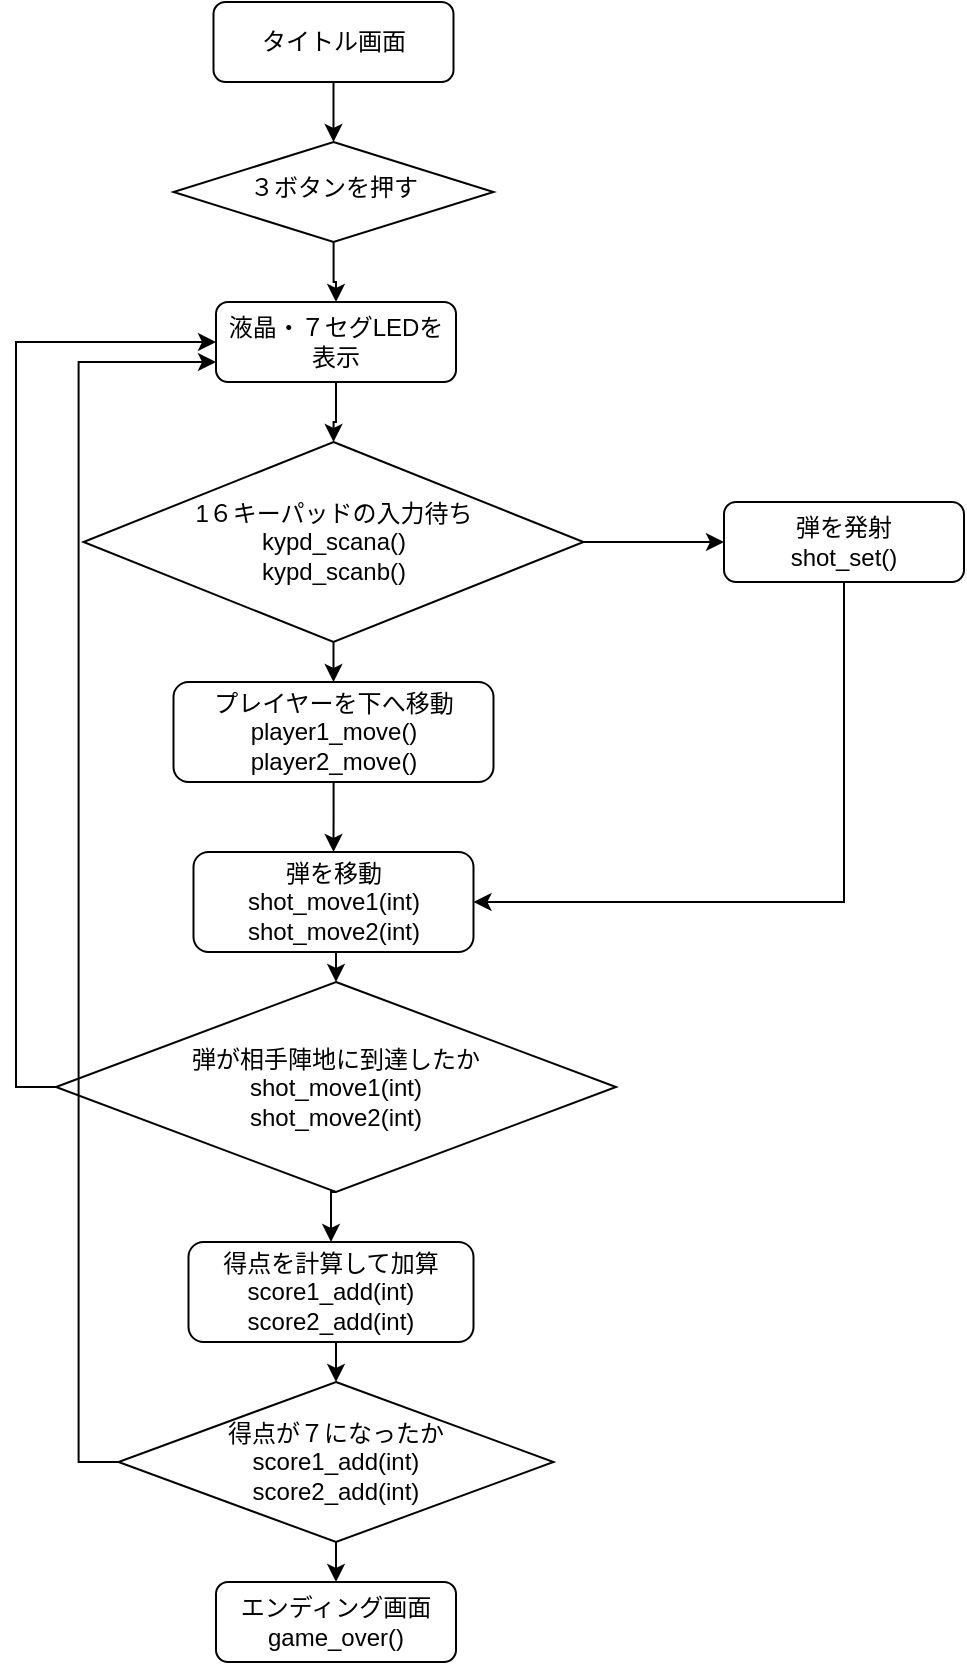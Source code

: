 <mxfile version="25.0.1">
  <diagram id="C5RBs43oDa-KdzZeNtuy" name="Page-1">
    <mxGraphModel dx="993" dy="573" grid="1" gridSize="10" guides="1" tooltips="1" connect="1" arrows="1" fold="1" page="1" pageScale="1" pageWidth="827" pageHeight="1169" math="0" shadow="0">
      <root>
        <mxCell id="WIyWlLk6GJQsqaUBKTNV-0" />
        <mxCell id="WIyWlLk6GJQsqaUBKTNV-1" parent="WIyWlLk6GJQsqaUBKTNV-0" />
        <mxCell id="ANFbqaorEE16aVfxFsnP-38" style="edgeStyle=orthogonalEdgeStyle;rounded=0;orthogonalLoop=1;jettySize=auto;html=1;exitX=0.5;exitY=1;exitDx=0;exitDy=0;entryX=0.5;entryY=0;entryDx=0;entryDy=0;" edge="1" parent="WIyWlLk6GJQsqaUBKTNV-1" source="WIyWlLk6GJQsqaUBKTNV-3" target="WIyWlLk6GJQsqaUBKTNV-6">
          <mxGeometry relative="1" as="geometry" />
        </mxCell>
        <mxCell id="WIyWlLk6GJQsqaUBKTNV-3" value="タイトル画面" style="rounded=1;whiteSpace=wrap;html=1;fontSize=12;glass=0;strokeWidth=1;shadow=0;" parent="WIyWlLk6GJQsqaUBKTNV-1" vertex="1">
          <mxGeometry x="158.75" y="80" width="120" height="40" as="geometry" />
        </mxCell>
        <mxCell id="ANFbqaorEE16aVfxFsnP-6" style="edgeStyle=orthogonalEdgeStyle;rounded=0;orthogonalLoop=1;jettySize=auto;html=1;entryX=0.5;entryY=0;entryDx=0;entryDy=0;" edge="1" parent="WIyWlLk6GJQsqaUBKTNV-1" source="WIyWlLk6GJQsqaUBKTNV-6" target="ANFbqaorEE16aVfxFsnP-5">
          <mxGeometry relative="1" as="geometry" />
        </mxCell>
        <mxCell id="WIyWlLk6GJQsqaUBKTNV-6" value="３ボタンを押す" style="rhombus;whiteSpace=wrap;html=1;shadow=0;fontFamily=Helvetica;fontSize=12;align=center;strokeWidth=1;spacing=6;spacingTop=-4;" parent="WIyWlLk6GJQsqaUBKTNV-1" vertex="1">
          <mxGeometry x="138.75" y="150" width="160" height="50" as="geometry" />
        </mxCell>
        <mxCell id="ANFbqaorEE16aVfxFsnP-9" style="edgeStyle=orthogonalEdgeStyle;rounded=0;orthogonalLoop=1;jettySize=auto;html=1;entryX=0.5;entryY=0;entryDx=0;entryDy=0;" edge="1" parent="WIyWlLk6GJQsqaUBKTNV-1" source="ANFbqaorEE16aVfxFsnP-5" target="ANFbqaorEE16aVfxFsnP-8">
          <mxGeometry relative="1" as="geometry" />
        </mxCell>
        <mxCell id="ANFbqaorEE16aVfxFsnP-5" value="液晶・７セグLEDを表示" style="rounded=1;whiteSpace=wrap;html=1;" vertex="1" parent="WIyWlLk6GJQsqaUBKTNV-1">
          <mxGeometry x="160" y="230" width="120" height="40" as="geometry" />
        </mxCell>
        <mxCell id="ANFbqaorEE16aVfxFsnP-26" style="edgeStyle=orthogonalEdgeStyle;rounded=0;orthogonalLoop=1;jettySize=auto;html=1;exitX=0.5;exitY=1;exitDx=0;exitDy=0;entryX=0.5;entryY=0;entryDx=0;entryDy=0;" edge="1" parent="WIyWlLk6GJQsqaUBKTNV-1" source="ANFbqaorEE16aVfxFsnP-8" target="ANFbqaorEE16aVfxFsnP-12">
          <mxGeometry relative="1" as="geometry" />
        </mxCell>
        <mxCell id="ANFbqaorEE16aVfxFsnP-36" style="edgeStyle=orthogonalEdgeStyle;rounded=0;orthogonalLoop=1;jettySize=auto;html=1;exitX=1;exitY=0.5;exitDx=0;exitDy=0;entryX=0;entryY=0.5;entryDx=0;entryDy=0;" edge="1" parent="WIyWlLk6GJQsqaUBKTNV-1" source="ANFbqaorEE16aVfxFsnP-8" target="ANFbqaorEE16aVfxFsnP-14">
          <mxGeometry relative="1" as="geometry" />
        </mxCell>
        <mxCell id="ANFbqaorEE16aVfxFsnP-8" value="1６キーパッドの入力待ち&lt;div&gt;kypd_scana()&lt;/div&gt;&lt;div&gt;kypd_scanb()&lt;/div&gt;" style="rhombus;whiteSpace=wrap;html=1;" vertex="1" parent="WIyWlLk6GJQsqaUBKTNV-1">
          <mxGeometry x="93.75" y="300" width="250" height="100" as="geometry" />
        </mxCell>
        <mxCell id="ANFbqaorEE16aVfxFsnP-22" style="edgeStyle=orthogonalEdgeStyle;rounded=0;orthogonalLoop=1;jettySize=auto;html=1;entryX=0.5;entryY=0;entryDx=0;entryDy=0;" edge="1" parent="WIyWlLk6GJQsqaUBKTNV-1" source="ANFbqaorEE16aVfxFsnP-12" target="ANFbqaorEE16aVfxFsnP-13">
          <mxGeometry relative="1" as="geometry" />
        </mxCell>
        <mxCell id="ANFbqaorEE16aVfxFsnP-12" value="プレイヤーを下へ移動&lt;div&gt;player1_move()&lt;/div&gt;&lt;div&gt;player2_move()&lt;/div&gt;" style="rounded=1;whiteSpace=wrap;html=1;" vertex="1" parent="WIyWlLk6GJQsqaUBKTNV-1">
          <mxGeometry x="138.75" y="420" width="160" height="50" as="geometry" />
        </mxCell>
        <mxCell id="ANFbqaorEE16aVfxFsnP-39" style="edgeStyle=orthogonalEdgeStyle;rounded=0;orthogonalLoop=1;jettySize=auto;html=1;exitX=0.5;exitY=1;exitDx=0;exitDy=0;entryX=0.5;entryY=0;entryDx=0;entryDy=0;" edge="1" parent="WIyWlLk6GJQsqaUBKTNV-1" source="ANFbqaorEE16aVfxFsnP-13" target="ANFbqaorEE16aVfxFsnP-15">
          <mxGeometry relative="1" as="geometry" />
        </mxCell>
        <mxCell id="ANFbqaorEE16aVfxFsnP-13" value="弾を移動&lt;div&gt;shot_move1(int)&lt;/div&gt;&lt;div&gt;shot_move2(int)&lt;/div&gt;" style="rounded=1;whiteSpace=wrap;html=1;" vertex="1" parent="WIyWlLk6GJQsqaUBKTNV-1">
          <mxGeometry x="148.75" y="505" width="140" height="50" as="geometry" />
        </mxCell>
        <mxCell id="ANFbqaorEE16aVfxFsnP-37" style="edgeStyle=orthogonalEdgeStyle;rounded=0;orthogonalLoop=1;jettySize=auto;html=1;exitX=0.5;exitY=1;exitDx=0;exitDy=0;entryX=1;entryY=0.5;entryDx=0;entryDy=0;" edge="1" parent="WIyWlLk6GJQsqaUBKTNV-1" source="ANFbqaorEE16aVfxFsnP-14" target="ANFbqaorEE16aVfxFsnP-13">
          <mxGeometry relative="1" as="geometry" />
        </mxCell>
        <mxCell id="ANFbqaorEE16aVfxFsnP-14" value="弾を発射&lt;div&gt;shot_set()&lt;/div&gt;" style="rounded=1;whiteSpace=wrap;html=1;" vertex="1" parent="WIyWlLk6GJQsqaUBKTNV-1">
          <mxGeometry x="414" y="330" width="120" height="40" as="geometry" />
        </mxCell>
        <mxCell id="ANFbqaorEE16aVfxFsnP-32" style="edgeStyle=orthogonalEdgeStyle;rounded=0;orthogonalLoop=1;jettySize=auto;html=1;exitX=0.5;exitY=1;exitDx=0;exitDy=0;entryX=0.5;entryY=0;entryDx=0;entryDy=0;" edge="1" parent="WIyWlLk6GJQsqaUBKTNV-1" source="ANFbqaorEE16aVfxFsnP-15" target="ANFbqaorEE16aVfxFsnP-17">
          <mxGeometry relative="1" as="geometry" />
        </mxCell>
        <mxCell id="ANFbqaorEE16aVfxFsnP-33" style="edgeStyle=orthogonalEdgeStyle;rounded=0;orthogonalLoop=1;jettySize=auto;html=1;exitX=0;exitY=0.5;exitDx=0;exitDy=0;entryX=0;entryY=0.5;entryDx=0;entryDy=0;" edge="1" parent="WIyWlLk6GJQsqaUBKTNV-1" source="ANFbqaorEE16aVfxFsnP-15" target="ANFbqaorEE16aVfxFsnP-5">
          <mxGeometry relative="1" as="geometry" />
        </mxCell>
        <mxCell id="ANFbqaorEE16aVfxFsnP-15" value="弾が相手陣地に到達したか&lt;div&gt;shot_move1(int)&lt;/div&gt;&lt;div&gt;shot_move2(int)&lt;/div&gt;" style="rhombus;whiteSpace=wrap;html=1;" vertex="1" parent="WIyWlLk6GJQsqaUBKTNV-1">
          <mxGeometry x="80" y="570" width="280" height="105" as="geometry" />
        </mxCell>
        <mxCell id="ANFbqaorEE16aVfxFsnP-28" style="edgeStyle=orthogonalEdgeStyle;rounded=0;orthogonalLoop=1;jettySize=auto;html=1;exitX=0.5;exitY=1;exitDx=0;exitDy=0;entryX=0.5;entryY=0;entryDx=0;entryDy=0;" edge="1" parent="WIyWlLk6GJQsqaUBKTNV-1" source="ANFbqaorEE16aVfxFsnP-17" target="ANFbqaorEE16aVfxFsnP-18">
          <mxGeometry relative="1" as="geometry" />
        </mxCell>
        <mxCell id="ANFbqaorEE16aVfxFsnP-17" value="得点を計算して加算&lt;div&gt;score1_add(int)&lt;/div&gt;&lt;div&gt;score2_add(int)&lt;/div&gt;" style="rounded=1;whiteSpace=wrap;html=1;" vertex="1" parent="WIyWlLk6GJQsqaUBKTNV-1">
          <mxGeometry x="146.25" y="700" width="142.5" height="50" as="geometry" />
        </mxCell>
        <mxCell id="ANFbqaorEE16aVfxFsnP-29" style="edgeStyle=orthogonalEdgeStyle;rounded=0;orthogonalLoop=1;jettySize=auto;html=1;exitX=0.5;exitY=1;exitDx=0;exitDy=0;entryX=0.5;entryY=0;entryDx=0;entryDy=0;" edge="1" parent="WIyWlLk6GJQsqaUBKTNV-1" source="ANFbqaorEE16aVfxFsnP-18" target="ANFbqaorEE16aVfxFsnP-19">
          <mxGeometry relative="1" as="geometry" />
        </mxCell>
        <mxCell id="ANFbqaorEE16aVfxFsnP-35" style="edgeStyle=orthogonalEdgeStyle;rounded=0;orthogonalLoop=1;jettySize=auto;html=1;exitX=0;exitY=0.5;exitDx=0;exitDy=0;entryX=0;entryY=0.75;entryDx=0;entryDy=0;" edge="1" parent="WIyWlLk6GJQsqaUBKTNV-1" source="ANFbqaorEE16aVfxFsnP-18" target="ANFbqaorEE16aVfxFsnP-5">
          <mxGeometry relative="1" as="geometry" />
        </mxCell>
        <mxCell id="ANFbqaorEE16aVfxFsnP-18" value="得点が７になったか&lt;div&gt;&lt;div&gt;score1_add(int)&lt;/div&gt;&lt;div&gt;score2_add(int)&lt;/div&gt;&lt;/div&gt;" style="rhombus;whiteSpace=wrap;html=1;" vertex="1" parent="WIyWlLk6GJQsqaUBKTNV-1">
          <mxGeometry x="111.25" y="770" width="217.5" height="80" as="geometry" />
        </mxCell>
        <mxCell id="ANFbqaorEE16aVfxFsnP-19" value="エンディング画面&lt;div&gt;game_over()&lt;/div&gt;" style="rounded=1;whiteSpace=wrap;html=1;" vertex="1" parent="WIyWlLk6GJQsqaUBKTNV-1">
          <mxGeometry x="160" y="870" width="120" height="40" as="geometry" />
        </mxCell>
      </root>
    </mxGraphModel>
  </diagram>
</mxfile>
